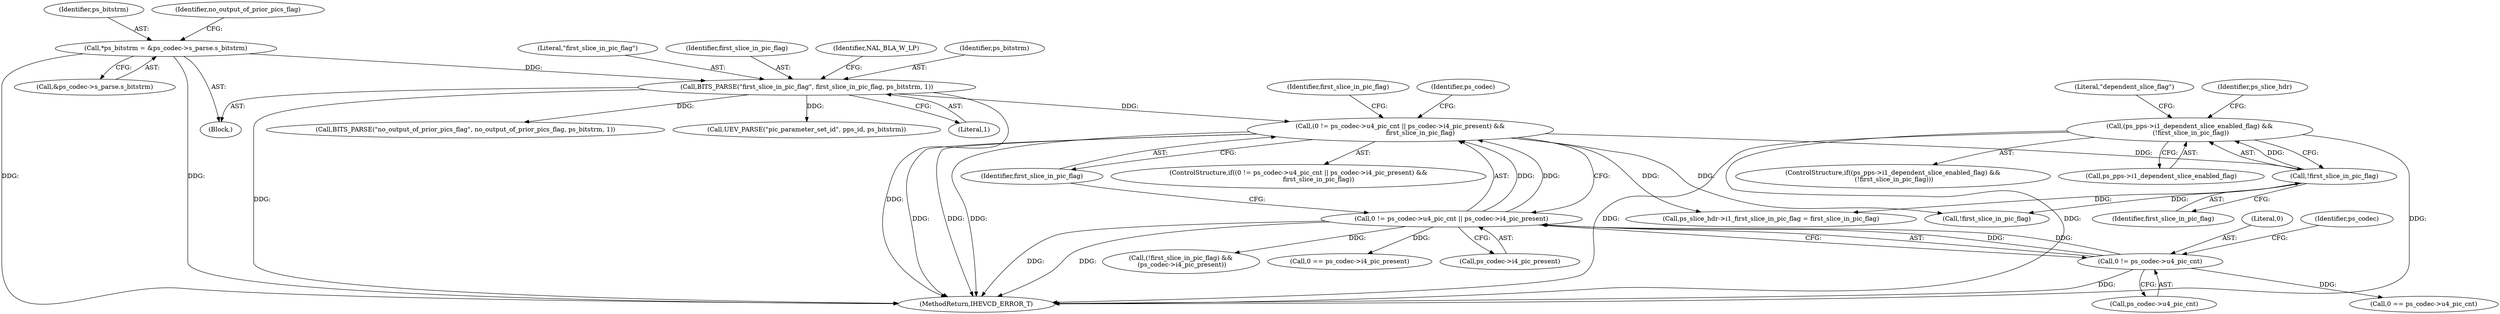 digraph "0_Android_a1424724a00d62ac5efa0e27953eed66850d662f@pointer" {
"1000415" [label="(Call,(ps_pps->i1_dependent_slice_enabled_flag) &&\n (!first_slice_in_pic_flag))"];
"1000419" [label="(Call,!first_slice_in_pic_flag)"];
"1000284" [label="(Call,(0 != ps_codec->u4_pic_cnt || ps_codec->i4_pic_present) &&\n                    first_slice_in_pic_flag)"];
"1000285" [label="(Call,0 != ps_codec->u4_pic_cnt || ps_codec->i4_pic_present)"];
"1000286" [label="(Call,0 != ps_codec->u4_pic_cnt)"];
"1000190" [label="(Call,BITS_PARSE(\"first_slice_in_pic_flag\", first_slice_in_pic_flag, ps_bitstrm, 1))"];
"1000147" [label="(Call,*ps_bitstrm = &ps_codec->s_parse.s_bitstrm)"];
"1000192" [label="(Identifier,first_slice_in_pic_flag)"];
"1000198" [label="(Identifier,NAL_BLA_W_LP)"];
"1000414" [label="(ControlStructure,if((ps_pps->i1_dependent_slice_enabled_flag) &&\n (!first_slice_in_pic_flag)))"];
"1000209" [label="(Call,UEV_PARSE(\"pic_parameter_set_id\", pps_id, ps_bitstrm))"];
"1000419" [label="(Call,!first_slice_in_pic_flag)"];
"1000194" [label="(Literal,1)"];
"1000416" [label="(Call,ps_pps->i1_dependent_slice_enabled_flag)"];
"1000291" [label="(Call,ps_codec->i4_pic_present)"];
"1000190" [label="(Call,BITS_PARSE(\"first_slice_in_pic_flag\", first_slice_in_pic_flag, ps_bitstrm, 1))"];
"1000373" [label="(Identifier,first_slice_in_pic_flag)"];
"1000193" [label="(Identifier,ps_bitstrm)"];
"1002606" [label="(MethodReturn,IHEVCD_ERROR_T)"];
"1000147" [label="(Call,*ps_bitstrm = &ps_codec->s_parse.s_bitstrm)"];
"1001616" [label="(Call,!first_slice_in_pic_flag)"];
"1000285" [label="(Call,0 != ps_codec->u4_pic_cnt || ps_codec->i4_pic_present)"];
"1000149" [label="(Call,&ps_codec->s_parse.s_bitstrm)"];
"1000415" [label="(Call,(ps_pps->i1_dependent_slice_enabled_flag) &&\n (!first_slice_in_pic_flag))"];
"1000286" [label="(Call,0 != ps_codec->u4_pic_cnt)"];
"1000191" [label="(Literal,\"first_slice_in_pic_flag\")"];
"1000283" [label="(ControlStructure,if((0 != ps_codec->u4_pic_cnt || ps_codec->i4_pic_present) &&\n                    first_slice_in_pic_flag))"];
"1000482" [label="(Call,ps_slice_hdr->i1_first_slice_in_pic_flag = first_slice_in_pic_flag)"];
"1000287" [label="(Literal,0)"];
"1000284" [label="(Call,(0 != ps_codec->u4_pic_cnt || ps_codec->i4_pic_present) &&\n                    first_slice_in_pic_flag)"];
"1001615" [label="(Call,(!first_slice_in_pic_flag) &&\n (ps_codec->i4_pic_present))"];
"1000420" [label="(Identifier,first_slice_in_pic_flag)"];
"1000469" [label="(Identifier,ps_slice_hdr)"];
"1000288" [label="(Call,ps_codec->u4_pic_cnt)"];
"1000385" [label="(Call,0 == ps_codec->i4_pic_present)"];
"1000148" [label="(Identifier,ps_bitstrm)"];
"1002059" [label="(Call,0 == ps_codec->u4_pic_cnt)"];
"1000423" [label="(Literal,\"dependent_slice_flag\")"];
"1000294" [label="(Identifier,first_slice_in_pic_flag)"];
"1000292" [label="(Identifier,ps_codec)"];
"1000132" [label="(Block,)"];
"1000204" [label="(Call,BITS_PARSE(\"no_output_of_prior_pics_flag\", no_output_of_prior_pics_flag, ps_bitstrm, 1))"];
"1000160" [label="(Identifier,no_output_of_prior_pics_flag)"];
"1000298" [label="(Identifier,ps_codec)"];
"1000415" -> "1000414"  [label="AST: "];
"1000415" -> "1000416"  [label="CFG: "];
"1000415" -> "1000419"  [label="CFG: "];
"1000416" -> "1000415"  [label="AST: "];
"1000419" -> "1000415"  [label="AST: "];
"1000423" -> "1000415"  [label="CFG: "];
"1000469" -> "1000415"  [label="CFG: "];
"1000415" -> "1002606"  [label="DDG: "];
"1000415" -> "1002606"  [label="DDG: "];
"1000415" -> "1002606"  [label="DDG: "];
"1000419" -> "1000415"  [label="DDG: "];
"1000419" -> "1000420"  [label="CFG: "];
"1000420" -> "1000419"  [label="AST: "];
"1000284" -> "1000419"  [label="DDG: "];
"1000419" -> "1000482"  [label="DDG: "];
"1000419" -> "1001616"  [label="DDG: "];
"1000284" -> "1000283"  [label="AST: "];
"1000284" -> "1000285"  [label="CFG: "];
"1000284" -> "1000294"  [label="CFG: "];
"1000285" -> "1000284"  [label="AST: "];
"1000294" -> "1000284"  [label="AST: "];
"1000298" -> "1000284"  [label="CFG: "];
"1000373" -> "1000284"  [label="CFG: "];
"1000284" -> "1002606"  [label="DDG: "];
"1000284" -> "1002606"  [label="DDG: "];
"1000284" -> "1002606"  [label="DDG: "];
"1000285" -> "1000284"  [label="DDG: "];
"1000285" -> "1000284"  [label="DDG: "];
"1000190" -> "1000284"  [label="DDG: "];
"1000284" -> "1000482"  [label="DDG: "];
"1000284" -> "1001616"  [label="DDG: "];
"1000285" -> "1000286"  [label="CFG: "];
"1000285" -> "1000291"  [label="CFG: "];
"1000286" -> "1000285"  [label="AST: "];
"1000291" -> "1000285"  [label="AST: "];
"1000294" -> "1000285"  [label="CFG: "];
"1000285" -> "1002606"  [label="DDG: "];
"1000285" -> "1002606"  [label="DDG: "];
"1000286" -> "1000285"  [label="DDG: "];
"1000286" -> "1000285"  [label="DDG: "];
"1000285" -> "1000385"  [label="DDG: "];
"1000285" -> "1001615"  [label="DDG: "];
"1000286" -> "1000288"  [label="CFG: "];
"1000287" -> "1000286"  [label="AST: "];
"1000288" -> "1000286"  [label="AST: "];
"1000292" -> "1000286"  [label="CFG: "];
"1000286" -> "1002606"  [label="DDG: "];
"1000286" -> "1002059"  [label="DDG: "];
"1000190" -> "1000132"  [label="AST: "];
"1000190" -> "1000194"  [label="CFG: "];
"1000191" -> "1000190"  [label="AST: "];
"1000192" -> "1000190"  [label="AST: "];
"1000193" -> "1000190"  [label="AST: "];
"1000194" -> "1000190"  [label="AST: "];
"1000198" -> "1000190"  [label="CFG: "];
"1000190" -> "1002606"  [label="DDG: "];
"1000190" -> "1002606"  [label="DDG: "];
"1000147" -> "1000190"  [label="DDG: "];
"1000190" -> "1000204"  [label="DDG: "];
"1000190" -> "1000209"  [label="DDG: "];
"1000147" -> "1000132"  [label="AST: "];
"1000147" -> "1000149"  [label="CFG: "];
"1000148" -> "1000147"  [label="AST: "];
"1000149" -> "1000147"  [label="AST: "];
"1000160" -> "1000147"  [label="CFG: "];
"1000147" -> "1002606"  [label="DDG: "];
"1000147" -> "1002606"  [label="DDG: "];
}
